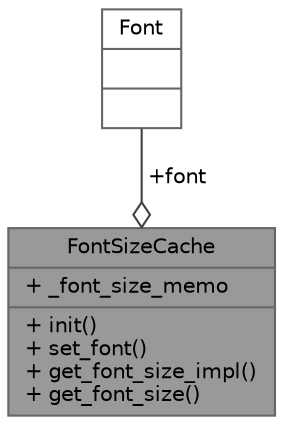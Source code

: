 digraph "FontSizeCache"
{
 // LATEX_PDF_SIZE
  bgcolor="transparent";
  edge [fontname=Helvetica,fontsize=10,labelfontname=Helvetica,labelfontsize=10];
  node [fontname=Helvetica,fontsize=10,shape=box,height=0.2,width=0.4];
  Node1 [shape=record,label="{FontSizeCache\n|+ _font_size_memo\l|+ init()\l+ set_font()\l+ get_font_size_impl()\l+ get_font_size()\l}",height=0.2,width=0.4,color="gray40", fillcolor="grey60", style="filled", fontcolor="black",tooltip=" "];
  Node2 -> Node1 [color="grey25",style="solid",label=" +font" ,arrowhead="odiamond"];
  Node2 [shape=record,label="{Font\n||}",height=0.2,width=0.4,color="gray40", fillcolor="white", style="filled",tooltip=" "];
}
